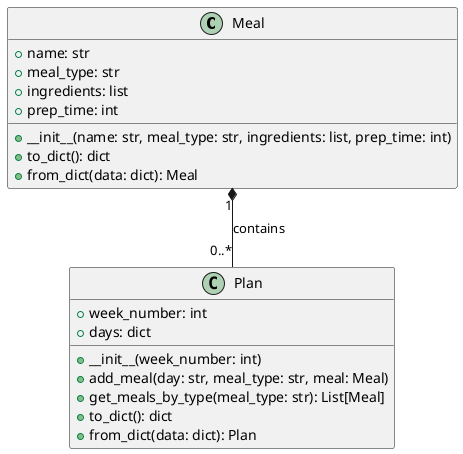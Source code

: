 @startuml
class Meal {
  + name: str
  + meal_type: str
  + ingredients: list
  + prep_time: int
  + __init__(name: str, meal_type: str, ingredients: list, prep_time: int)
  + to_dict(): dict
  + from_dict(data: dict): Meal
}

class Plan {
  + week_number: int
  + days: dict
  + __init__(week_number: int)
  + add_meal(day: str, meal_type: str, meal: Meal)
  + get_meals_by_type(meal_type: str): List[Meal]
  + to_dict(): dict
  + from_dict(data: dict): Plan
}

Meal "1" *-- "0..*" Plan : contains
@enduml